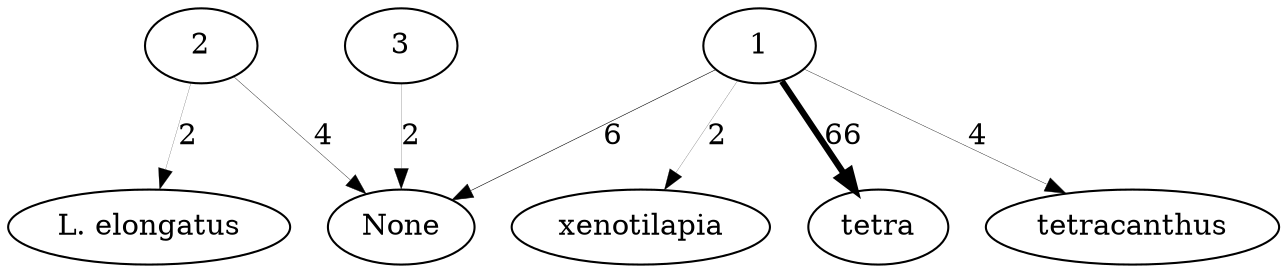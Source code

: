 strict digraph  {
1;
None;
tetra;
tetracanthus;
xenotilapia;
2;
"L. elongatus";
3;
1 -> None  [label=6, penwidth="0.2727272727272727"];
1 -> tetra  [label=66, penwidth="3.0"];
1 -> tetracanthus  [label=4, penwidth="0.18181818181818182"];
1 -> xenotilapia  [label=2, penwidth="0.09090909090909091"];
2 -> "L. elongatus"  [label=2, penwidth="0.09090909090909091"];
2 -> None  [label=4, penwidth="0.18181818181818182"];
3 -> None  [label=2, penwidth="0.09090909090909091"];
}
